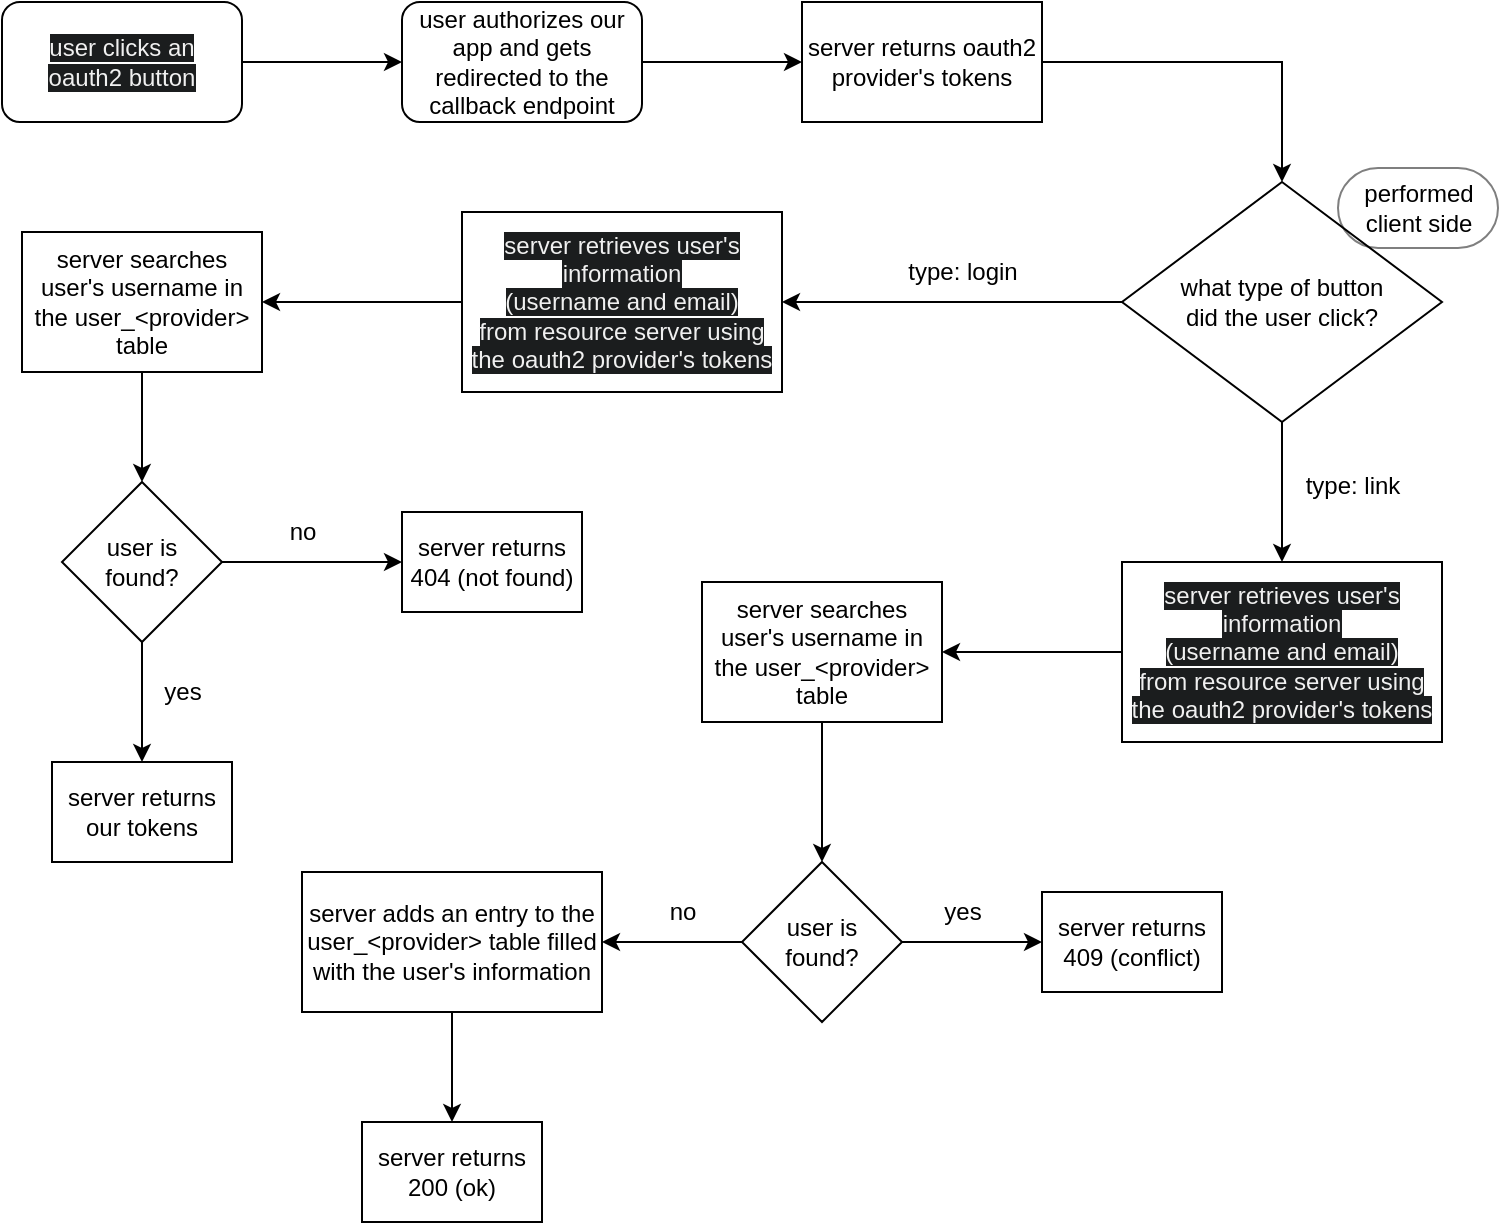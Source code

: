 <mxfile version="22.1.16" type="device">
  <diagram id="C5RBs43oDa-KdzZeNtuy" name="Page-1">
    <mxGraphModel dx="1372" dy="838" grid="1" gridSize="10" guides="1" tooltips="1" connect="1" arrows="1" fold="1" page="1" pageScale="1" pageWidth="827" pageHeight="1169" math="0" shadow="0">
      <root>
        <mxCell id="WIyWlLk6GJQsqaUBKTNV-0" />
        <mxCell id="WIyWlLk6GJQsqaUBKTNV-1" parent="WIyWlLk6GJQsqaUBKTNV-0" />
        <mxCell id="UWxM5BPRJe8VWYQIVK1E-1" value="" style="edgeStyle=orthogonalEdgeStyle;rounded=0;orthogonalLoop=1;jettySize=auto;html=1;" edge="1" parent="WIyWlLk6GJQsqaUBKTNV-1" source="csGpvOBCSzxYZ-202DzS-3" target="tPOZjpnS3oHCq0hTczvs-1">
          <mxGeometry relative="1" as="geometry" />
        </mxCell>
        <mxCell id="csGpvOBCSzxYZ-202DzS-3" value="user authorizes our app and gets redirected to the callback endpoint" style="rounded=1;whiteSpace=wrap;html=1;" parent="WIyWlLk6GJQsqaUBKTNV-1" vertex="1">
          <mxGeometry x="240" y="50" width="120" height="60" as="geometry" />
        </mxCell>
        <mxCell id="UWxM5BPRJe8VWYQIVK1E-0" value="" style="edgeStyle=orthogonalEdgeStyle;rounded=0;orthogonalLoop=1;jettySize=auto;html=1;" edge="1" parent="WIyWlLk6GJQsqaUBKTNV-1" source="tPOZjpnS3oHCq0hTczvs-0" target="csGpvOBCSzxYZ-202DzS-3">
          <mxGeometry relative="1" as="geometry" />
        </mxCell>
        <mxCell id="tPOZjpnS3oHCq0hTczvs-0" value="&lt;span style=&quot;color: rgb(240, 240, 240); font-family: Helvetica; font-size: 12px; font-style: normal; font-variant-ligatures: normal; font-variant-caps: normal; font-weight: 400; letter-spacing: normal; orphans: 2; text-align: center; text-indent: 0px; text-transform: none; widows: 2; word-spacing: 0px; -webkit-text-stroke-width: 0px; background-color: rgb(27, 29, 30); text-decoration-thickness: initial; text-decoration-style: initial; text-decoration-color: initial; float: none; display: inline !important;&quot;&gt;user clicks an&lt;br&gt;oauth2 button&lt;/span&gt;" style="rounded=1;whiteSpace=wrap;html=1;" parent="WIyWlLk6GJQsqaUBKTNV-1" vertex="1">
          <mxGeometry x="40" y="50" width="120" height="60" as="geometry" />
        </mxCell>
        <mxCell id="UWxM5BPRJe8VWYQIVK1E-2" style="edgeStyle=orthogonalEdgeStyle;rounded=0;orthogonalLoop=1;jettySize=auto;html=1;entryX=0.5;entryY=0;entryDx=0;entryDy=0;" edge="1" parent="WIyWlLk6GJQsqaUBKTNV-1" source="tPOZjpnS3oHCq0hTczvs-1" target="tPOZjpnS3oHCq0hTczvs-2">
          <mxGeometry relative="1" as="geometry" />
        </mxCell>
        <mxCell id="tPOZjpnS3oHCq0hTczvs-1" value="server returns oauth2 provider&#39;s tokens" style="rounded=0;whiteSpace=wrap;html=1;" parent="WIyWlLk6GJQsqaUBKTNV-1" vertex="1">
          <mxGeometry x="440" y="50" width="120" height="60" as="geometry" />
        </mxCell>
        <mxCell id="UWxM5BPRJe8VWYQIVK1E-3" style="edgeStyle=orthogonalEdgeStyle;rounded=0;orthogonalLoop=1;jettySize=auto;html=1;entryX=1;entryY=0.5;entryDx=0;entryDy=0;" edge="1" parent="WIyWlLk6GJQsqaUBKTNV-1" source="tPOZjpnS3oHCq0hTczvs-2" target="-hRdgUlOHfQQu58m_tc0-0">
          <mxGeometry relative="1" as="geometry" />
        </mxCell>
        <mxCell id="UWxM5BPRJe8VWYQIVK1E-16" value="" style="edgeStyle=orthogonalEdgeStyle;rounded=0;orthogonalLoop=1;jettySize=auto;html=1;" edge="1" parent="WIyWlLk6GJQsqaUBKTNV-1" source="tPOZjpnS3oHCq0hTczvs-2" target="UWxM5BPRJe8VWYQIVK1E-15">
          <mxGeometry relative="1" as="geometry" />
        </mxCell>
        <mxCell id="tPOZjpnS3oHCq0hTczvs-2" value="what type of button&lt;br&gt;did the user click?" style="rhombus;whiteSpace=wrap;html=1;" parent="WIyWlLk6GJQsqaUBKTNV-1" vertex="1">
          <mxGeometry x="600" y="140" width="160" height="120" as="geometry" />
        </mxCell>
        <mxCell id="UWxM5BPRJe8VWYQIVK1E-7" value="" style="edgeStyle=orthogonalEdgeStyle;rounded=0;orthogonalLoop=1;jettySize=auto;html=1;" edge="1" parent="WIyWlLk6GJQsqaUBKTNV-1" source="-hRdgUlOHfQQu58m_tc0-0" target="UWxM5BPRJe8VWYQIVK1E-6">
          <mxGeometry relative="1" as="geometry" />
        </mxCell>
        <mxCell id="-hRdgUlOHfQQu58m_tc0-0" value="&lt;span style=&quot;color: rgb(240, 240, 240); font-family: Helvetica; font-size: 12px; font-style: normal; font-variant-ligatures: normal; font-variant-caps: normal; font-weight: 400; letter-spacing: normal; orphans: 2; text-align: center; text-indent: 0px; text-transform: none; widows: 2; word-spacing: 0px; -webkit-text-stroke-width: 0px; background-color: rgb(27, 29, 30); text-decoration-thickness: initial; text-decoration-style: initial; text-decoration-color: initial; float: none; display: inline !important;&quot;&gt;server retrieves user&#39;s information&lt;br&gt;(username and email)&lt;br&gt;from resource server using the oauth2 provider&#39;s tokens&lt;/span&gt;" style="rounded=0;whiteSpace=wrap;html=1;" parent="WIyWlLk6GJQsqaUBKTNV-1" vertex="1">
          <mxGeometry x="270" y="155" width="160" height="90" as="geometry" />
        </mxCell>
        <mxCell id="UWxM5BPRJe8VWYQIVK1E-4" value="type: login" style="text;html=1;align=center;verticalAlign=middle;resizable=0;points=[];autosize=1;strokeColor=none;fillColor=none;" vertex="1" parent="WIyWlLk6GJQsqaUBKTNV-1">
          <mxGeometry x="480" y="170" width="80" height="30" as="geometry" />
        </mxCell>
        <mxCell id="UWxM5BPRJe8VWYQIVK1E-9" value="" style="edgeStyle=orthogonalEdgeStyle;rounded=0;orthogonalLoop=1;jettySize=auto;html=1;" edge="1" parent="WIyWlLk6GJQsqaUBKTNV-1" source="UWxM5BPRJe8VWYQIVK1E-6" target="UWxM5BPRJe8VWYQIVK1E-8">
          <mxGeometry relative="1" as="geometry" />
        </mxCell>
        <mxCell id="UWxM5BPRJe8VWYQIVK1E-6" value="server searches user&#39;s username in the user_&amp;lt;provider&amp;gt; table" style="rounded=0;whiteSpace=wrap;html=1;" vertex="1" parent="WIyWlLk6GJQsqaUBKTNV-1">
          <mxGeometry x="50" y="165" width="120" height="70" as="geometry" />
        </mxCell>
        <mxCell id="UWxM5BPRJe8VWYQIVK1E-11" value="" style="edgeStyle=orthogonalEdgeStyle;rounded=0;orthogonalLoop=1;jettySize=auto;html=1;" edge="1" parent="WIyWlLk6GJQsqaUBKTNV-1" source="UWxM5BPRJe8VWYQIVK1E-8" target="UWxM5BPRJe8VWYQIVK1E-10">
          <mxGeometry relative="1" as="geometry" />
        </mxCell>
        <mxCell id="UWxM5BPRJe8VWYQIVK1E-14" value="" style="edgeStyle=orthogonalEdgeStyle;rounded=0;orthogonalLoop=1;jettySize=auto;html=1;" edge="1" parent="WIyWlLk6GJQsqaUBKTNV-1" source="UWxM5BPRJe8VWYQIVK1E-8" target="UWxM5BPRJe8VWYQIVK1E-13">
          <mxGeometry relative="1" as="geometry" />
        </mxCell>
        <mxCell id="UWxM5BPRJe8VWYQIVK1E-8" value="user is&lt;br&gt;found?" style="rhombus;whiteSpace=wrap;html=1;" vertex="1" parent="WIyWlLk6GJQsqaUBKTNV-1">
          <mxGeometry x="70" y="290" width="80" height="80" as="geometry" />
        </mxCell>
        <mxCell id="UWxM5BPRJe8VWYQIVK1E-10" value="server returns&lt;br&gt;404 (not found)" style="rounded=0;whiteSpace=wrap;html=1;" vertex="1" parent="WIyWlLk6GJQsqaUBKTNV-1">
          <mxGeometry x="240" y="305" width="90" height="50" as="geometry" />
        </mxCell>
        <mxCell id="UWxM5BPRJe8VWYQIVK1E-12" value="no" style="text;html=1;align=center;verticalAlign=middle;resizable=0;points=[];autosize=1;strokeColor=none;fillColor=none;" vertex="1" parent="WIyWlLk6GJQsqaUBKTNV-1">
          <mxGeometry x="170" y="300" width="40" height="30" as="geometry" />
        </mxCell>
        <mxCell id="UWxM5BPRJe8VWYQIVK1E-13" value="server returns&lt;br&gt;our tokens" style="rounded=0;whiteSpace=wrap;html=1;" vertex="1" parent="WIyWlLk6GJQsqaUBKTNV-1">
          <mxGeometry x="65" y="430" width="90" height="50" as="geometry" />
        </mxCell>
        <mxCell id="UWxM5BPRJe8VWYQIVK1E-19" value="" style="edgeStyle=orthogonalEdgeStyle;rounded=0;orthogonalLoop=1;jettySize=auto;html=1;" edge="1" parent="WIyWlLk6GJQsqaUBKTNV-1" source="UWxM5BPRJe8VWYQIVK1E-15" target="UWxM5BPRJe8VWYQIVK1E-18">
          <mxGeometry relative="1" as="geometry" />
        </mxCell>
        <mxCell id="UWxM5BPRJe8VWYQIVK1E-15" value="&lt;span style=&quot;color: rgb(240, 240, 240); font-family: Helvetica; font-size: 12px; font-style: normal; font-variant-ligatures: normal; font-variant-caps: normal; font-weight: 400; letter-spacing: normal; orphans: 2; text-align: center; text-indent: 0px; text-transform: none; widows: 2; word-spacing: 0px; -webkit-text-stroke-width: 0px; background-color: rgb(27, 29, 30); text-decoration-thickness: initial; text-decoration-style: initial; text-decoration-color: initial; float: none; display: inline !important;&quot;&gt;server retrieves user&#39;s information&lt;br&gt;(username and email)&lt;br&gt;from resource server using the oauth2 provider&#39;s tokens&lt;/span&gt;" style="rounded=0;whiteSpace=wrap;html=1;" vertex="1" parent="WIyWlLk6GJQsqaUBKTNV-1">
          <mxGeometry x="600" y="330" width="160" height="90" as="geometry" />
        </mxCell>
        <mxCell id="UWxM5BPRJe8VWYQIVK1E-17" value="type: link" style="text;html=1;align=center;verticalAlign=middle;resizable=0;points=[];autosize=1;strokeColor=none;fillColor=none;" vertex="1" parent="WIyWlLk6GJQsqaUBKTNV-1">
          <mxGeometry x="680" y="277" width="70" height="30" as="geometry" />
        </mxCell>
        <mxCell id="UWxM5BPRJe8VWYQIVK1E-21" value="" style="edgeStyle=orthogonalEdgeStyle;rounded=0;orthogonalLoop=1;jettySize=auto;html=1;" edge="1" parent="WIyWlLk6GJQsqaUBKTNV-1" source="UWxM5BPRJe8VWYQIVK1E-18" target="UWxM5BPRJe8VWYQIVK1E-20">
          <mxGeometry relative="1" as="geometry" />
        </mxCell>
        <mxCell id="UWxM5BPRJe8VWYQIVK1E-18" value="server searches user&#39;s username in the user_&amp;lt;provider&amp;gt; table" style="rounded=0;whiteSpace=wrap;html=1;" vertex="1" parent="WIyWlLk6GJQsqaUBKTNV-1">
          <mxGeometry x="390" y="340" width="120" height="70" as="geometry" />
        </mxCell>
        <mxCell id="UWxM5BPRJe8VWYQIVK1E-23" value="" style="edgeStyle=orthogonalEdgeStyle;rounded=0;orthogonalLoop=1;jettySize=auto;html=1;" edge="1" parent="WIyWlLk6GJQsqaUBKTNV-1" source="UWxM5BPRJe8VWYQIVK1E-20" target="UWxM5BPRJe8VWYQIVK1E-22">
          <mxGeometry relative="1" as="geometry" />
        </mxCell>
        <mxCell id="UWxM5BPRJe8VWYQIVK1E-27" value="" style="edgeStyle=orthogonalEdgeStyle;rounded=0;orthogonalLoop=1;jettySize=auto;html=1;" edge="1" parent="WIyWlLk6GJQsqaUBKTNV-1" source="UWxM5BPRJe8VWYQIVK1E-20" target="UWxM5BPRJe8VWYQIVK1E-26">
          <mxGeometry relative="1" as="geometry" />
        </mxCell>
        <mxCell id="UWxM5BPRJe8VWYQIVK1E-20" value="user is&lt;br&gt;found?" style="rhombus;whiteSpace=wrap;html=1;" vertex="1" parent="WIyWlLk6GJQsqaUBKTNV-1">
          <mxGeometry x="410" y="480" width="80" height="80" as="geometry" />
        </mxCell>
        <mxCell id="UWxM5BPRJe8VWYQIVK1E-22" value="server returns&lt;br&gt;409 (conflict)" style="rounded=0;whiteSpace=wrap;html=1;" vertex="1" parent="WIyWlLk6GJQsqaUBKTNV-1">
          <mxGeometry x="560" y="495" width="90" height="50" as="geometry" />
        </mxCell>
        <mxCell id="UWxM5BPRJe8VWYQIVK1E-24" value="yes" style="text;html=1;align=center;verticalAlign=middle;resizable=0;points=[];autosize=1;strokeColor=none;fillColor=none;" vertex="1" parent="WIyWlLk6GJQsqaUBKTNV-1">
          <mxGeometry x="110" y="380" width="40" height="30" as="geometry" />
        </mxCell>
        <mxCell id="UWxM5BPRJe8VWYQIVK1E-25" value="yes" style="text;html=1;align=center;verticalAlign=middle;resizable=0;points=[];autosize=1;strokeColor=none;fillColor=none;" vertex="1" parent="WIyWlLk6GJQsqaUBKTNV-1">
          <mxGeometry x="500" y="490" width="40" height="30" as="geometry" />
        </mxCell>
        <mxCell id="UWxM5BPRJe8VWYQIVK1E-32" value="" style="edgeStyle=orthogonalEdgeStyle;rounded=0;orthogonalLoop=1;jettySize=auto;html=1;" edge="1" parent="WIyWlLk6GJQsqaUBKTNV-1" source="UWxM5BPRJe8VWYQIVK1E-26" target="UWxM5BPRJe8VWYQIVK1E-31">
          <mxGeometry relative="1" as="geometry" />
        </mxCell>
        <mxCell id="UWxM5BPRJe8VWYQIVK1E-26" value="server adds an entry to the user_&amp;lt;provider&amp;gt; table filled with the user&#39;s information" style="rounded=0;whiteSpace=wrap;html=1;" vertex="1" parent="WIyWlLk6GJQsqaUBKTNV-1">
          <mxGeometry x="190" y="485" width="150" height="70" as="geometry" />
        </mxCell>
        <mxCell id="UWxM5BPRJe8VWYQIVK1E-28" value="no" style="text;html=1;align=center;verticalAlign=middle;resizable=0;points=[];autosize=1;strokeColor=none;fillColor=none;" vertex="1" parent="WIyWlLk6GJQsqaUBKTNV-1">
          <mxGeometry x="360" y="490" width="40" height="30" as="geometry" />
        </mxCell>
        <mxCell id="UWxM5BPRJe8VWYQIVK1E-33" value="performed&lt;br&gt;client side" style="text;html=1;align=center;verticalAlign=middle;resizable=0;points=[];autosize=1;strokeColor=default;fillColor=none;rounded=1;arcSize=50;shadow=0;glass=0;opacity=50;" vertex="1" parent="WIyWlLk6GJQsqaUBKTNV-1">
          <mxGeometry x="708" y="133" width="80" height="40" as="geometry" />
        </mxCell>
        <mxCell id="UWxM5BPRJe8VWYQIVK1E-31" value="server returns&lt;br&gt;200 (ok)" style="rounded=0;whiteSpace=wrap;html=1;" vertex="1" parent="WIyWlLk6GJQsqaUBKTNV-1">
          <mxGeometry x="220" y="610" width="90" height="50" as="geometry" />
        </mxCell>
      </root>
    </mxGraphModel>
  </diagram>
</mxfile>
